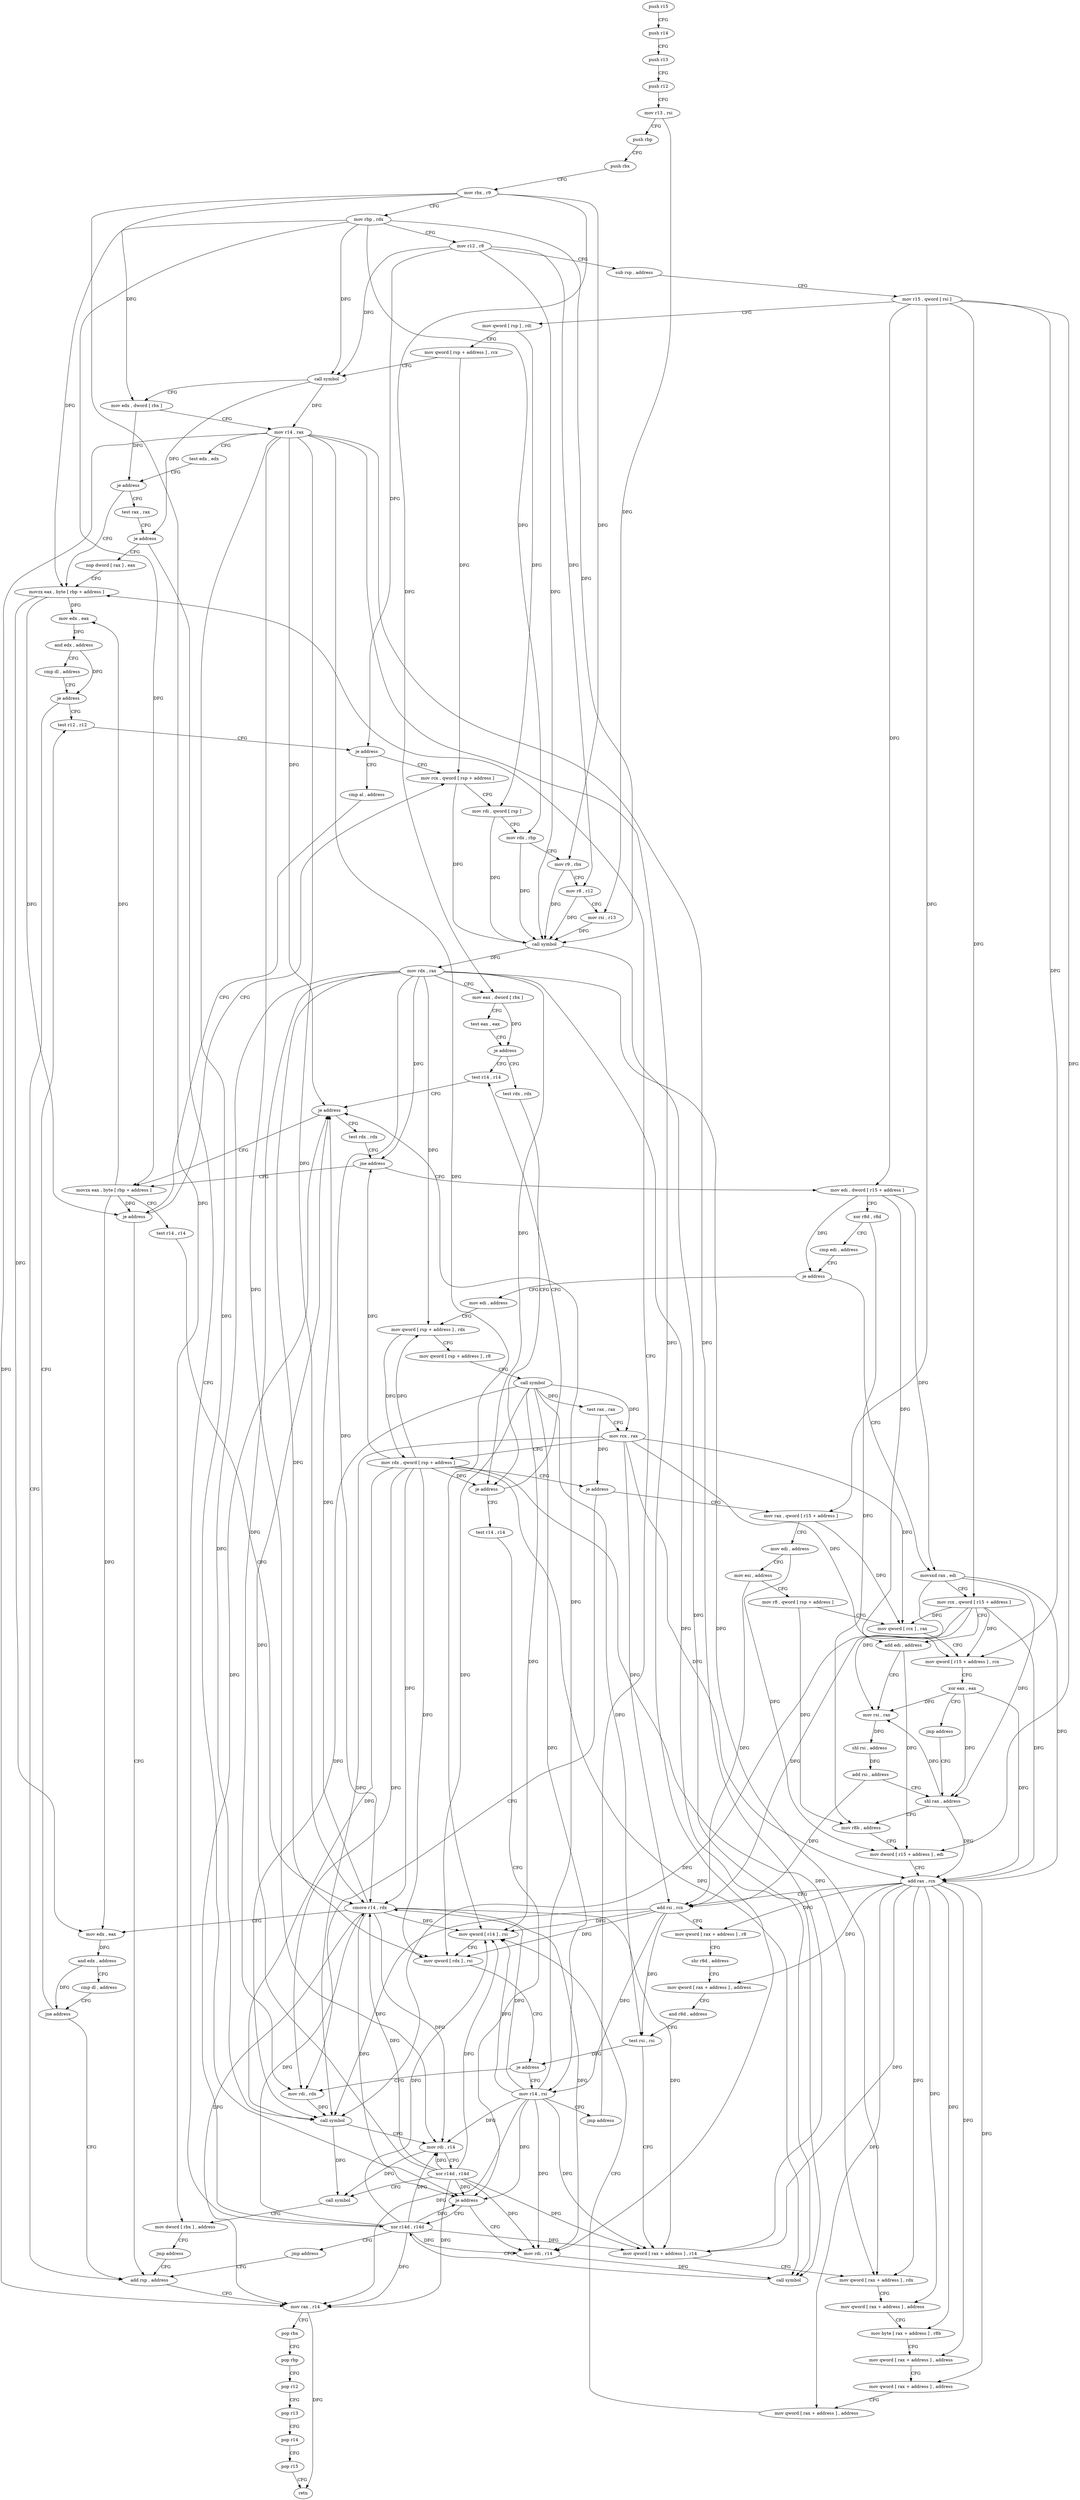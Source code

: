 digraph "func" {
"278544" [label = "push r15" ]
"278546" [label = "push r14" ]
"278548" [label = "push r13" ]
"278550" [label = "push r12" ]
"278552" [label = "mov r13 , rsi" ]
"278555" [label = "push rbp" ]
"278556" [label = "push rbx" ]
"278557" [label = "mov rbx , r9" ]
"278560" [label = "mov rbp , rdx" ]
"278563" [label = "mov r12 , r8" ]
"278566" [label = "sub rsp , address" ]
"278570" [label = "mov r15 , qword [ rsi ]" ]
"278573" [label = "mov qword [ rsp ] , rdi" ]
"278577" [label = "mov qword [ rsp + address ] , rcx" ]
"278582" [label = "call symbol" ]
"278587" [label = "mov edx , dword [ rbx ]" ]
"278589" [label = "mov r14 , rax" ]
"278592" [label = "test edx , edx" ]
"278594" [label = "je address" ]
"278608" [label = "movzx eax , byte [ rbp + address ]" ]
"278596" [label = "test rax , rax" ]
"278612" [label = "mov edx , eax" ]
"278614" [label = "and edx , address" ]
"278617" [label = "cmp dl , address" ]
"278620" [label = "je address" ]
"278706" [label = "add rsp , address" ]
"278622" [label = "test r12 , r12" ]
"278599" [label = "je address" ]
"278965" [label = "xor r14d , r14d" ]
"278605" [label = "nop dword [ rax ] , eax" ]
"278710" [label = "mov rax , r14" ]
"278713" [label = "pop rbx" ]
"278714" [label = "pop rbp" ]
"278715" [label = "pop r12" ]
"278717" [label = "pop r13" ]
"278719" [label = "pop r14" ]
"278721" [label = "pop r15" ]
"278723" [label = "retn" ]
"278625" [label = "je address" ]
"278631" [label = "mov rcx , qword [ rsp + address ]" ]
"278627" [label = "cmp al , address" ]
"278968" [label = "jmp address" ]
"278636" [label = "mov rdi , qword [ rsp ]" ]
"278640" [label = "mov rdx , rbp" ]
"278643" [label = "mov r9 , rbx" ]
"278646" [label = "mov r8 , r12" ]
"278649" [label = "mov rsi , r13" ]
"278652" [label = "call symbol" ]
"278657" [label = "mov rdx , rax" ]
"278660" [label = "mov eax , dword [ rbx ]" ]
"278662" [label = "test eax , eax" ]
"278664" [label = "je address" ]
"278675" [label = "test r14 , r14" ]
"278666" [label = "test rdx , rdx" ]
"278629" [label = "je address" ]
"278678" [label = "je address" ]
"278685" [label = "movzx eax , byte [ rbp + address ]" ]
"278680" [label = "test rdx , rdx" ]
"278669" [label = "je address" ]
"278952" [label = "test r14 , r14" ]
"278689" [label = "test r14 , r14" ]
"278692" [label = "cmove r14 , rdx" ]
"278696" [label = "mov edx , eax" ]
"278698" [label = "and edx , address" ]
"278701" [label = "cmp dl , address" ]
"278704" [label = "jne address" ]
"278683" [label = "jne address" ]
"278728" [label = "mov edi , dword [ r15 + address ]" ]
"278955" [label = "je address" ]
"278957" [label = "mov rdi , r14" ]
"278735" [label = "xor r8d , r8d" ]
"278738" [label = "cmp edi , address" ]
"278741" [label = "je address" ]
"278880" [label = "mov edi , address" ]
"278747" [label = "movsxd rax , edi" ]
"278960" [label = "call symbol" ]
"278885" [label = "mov qword [ rsp + address ] , rdx" ]
"278890" [label = "mov qword [ rsp + address ] , r8" ]
"278895" [label = "call symbol" ]
"278900" [label = "test rax , rax" ]
"278903" [label = "mov rcx , rax" ]
"278906" [label = "mov rdx , qword [ rsp + address ]" ]
"278911" [label = "je address" ]
"278973" [label = "mov rdi , rdx" ]
"278913" [label = "mov rax , qword [ r15 + address ]" ]
"278750" [label = "mov rcx , qword [ r15 + address ]" ]
"278754" [label = "add edi , address" ]
"278757" [label = "mov rsi , rax" ]
"278760" [label = "shl rsi , address" ]
"278764" [label = "add rsi , address" ]
"278768" [label = "shl rax , address" ]
"278976" [label = "call symbol" ]
"278981" [label = "mov rdi , r14" ]
"278984" [label = "xor r14d , r14d" ]
"278987" [label = "call symbol" ]
"278992" [label = "mov dword [ rbx ] , address" ]
"278998" [label = "jmp address" ]
"278917" [label = "mov edi , address" ]
"278922" [label = "mov esi , address" ]
"278927" [label = "mov r8 , qword [ rsp + address ]" ]
"278932" [label = "mov qword [ rcx ] , rax" ]
"278935" [label = "mov qword [ r15 + address ] , rcx" ]
"278939" [label = "xor eax , eax" ]
"278941" [label = "jmp address" ]
"278863" [label = "mov r14 , rsi" ]
"278866" [label = "jmp address" ]
"278772" [label = "mov r8b , address" ]
"278775" [label = "mov dword [ r15 + address ] , edi" ]
"278782" [label = "add rax , rcx" ]
"278785" [label = "add rsi , rcx" ]
"278788" [label = "mov qword [ rax + address ] , r8" ]
"278792" [label = "shr r8d , address" ]
"278796" [label = "mov qword [ rax + address ] , address" ]
"278804" [label = "and r8d , address" ]
"278808" [label = "test rsi , rsi" ]
"278811" [label = "mov qword [ rax + address ] , r14" ]
"278815" [label = "mov qword [ rax + address ] , rdx" ]
"278819" [label = "mov qword [ rax + address ] , address" ]
"278827" [label = "mov byte [ rax + address ] , r8b" ]
"278831" [label = "mov qword [ rax + address ] , address" ]
"278839" [label = "mov qword [ rax + address ] , address" ]
"278847" [label = "mov qword [ rax + address ] , address" ]
"278855" [label = "mov qword [ r14 ] , rsi" ]
"278858" [label = "mov qword [ rdx ] , rsi" ]
"278861" [label = "je address" ]
"278544" -> "278546" [ label = "CFG" ]
"278546" -> "278548" [ label = "CFG" ]
"278548" -> "278550" [ label = "CFG" ]
"278550" -> "278552" [ label = "CFG" ]
"278552" -> "278555" [ label = "CFG" ]
"278552" -> "278649" [ label = "DFG" ]
"278555" -> "278556" [ label = "CFG" ]
"278556" -> "278557" [ label = "CFG" ]
"278557" -> "278560" [ label = "CFG" ]
"278557" -> "278587" [ label = "DFG" ]
"278557" -> "278643" [ label = "DFG" ]
"278557" -> "278660" [ label = "DFG" ]
"278557" -> "278992" [ label = "DFG" ]
"278560" -> "278563" [ label = "CFG" ]
"278560" -> "278582" [ label = "DFG" ]
"278560" -> "278608" [ label = "DFG" ]
"278560" -> "278640" [ label = "DFG" ]
"278560" -> "278652" [ label = "DFG" ]
"278560" -> "278685" [ label = "DFG" ]
"278563" -> "278566" [ label = "CFG" ]
"278563" -> "278582" [ label = "DFG" ]
"278563" -> "278625" [ label = "DFG" ]
"278563" -> "278646" [ label = "DFG" ]
"278563" -> "278652" [ label = "DFG" ]
"278566" -> "278570" [ label = "CFG" ]
"278570" -> "278573" [ label = "CFG" ]
"278570" -> "278728" [ label = "DFG" ]
"278570" -> "278750" [ label = "DFG" ]
"278570" -> "278913" [ label = "DFG" ]
"278570" -> "278935" [ label = "DFG" ]
"278570" -> "278775" [ label = "DFG" ]
"278573" -> "278577" [ label = "CFG" ]
"278573" -> "278636" [ label = "DFG" ]
"278577" -> "278582" [ label = "CFG" ]
"278577" -> "278631" [ label = "DFG" ]
"278582" -> "278587" [ label = "CFG" ]
"278582" -> "278589" [ label = "DFG" ]
"278582" -> "278599" [ label = "DFG" ]
"278587" -> "278589" [ label = "CFG" ]
"278587" -> "278594" [ label = "DFG" ]
"278589" -> "278592" [ label = "CFG" ]
"278589" -> "278710" [ label = "DFG" ]
"278589" -> "278678" [ label = "DFG" ]
"278589" -> "278692" [ label = "DFG" ]
"278589" -> "278955" [ label = "DFG" ]
"278589" -> "278957" [ label = "DFG" ]
"278589" -> "278981" [ label = "DFG" ]
"278589" -> "278811" [ label = "DFG" ]
"278589" -> "278855" [ label = "DFG" ]
"278592" -> "278594" [ label = "CFG" ]
"278594" -> "278608" [ label = "CFG" ]
"278594" -> "278596" [ label = "CFG" ]
"278608" -> "278612" [ label = "DFG" ]
"278608" -> "278629" [ label = "DFG" ]
"278608" -> "278696" [ label = "DFG" ]
"278596" -> "278599" [ label = "CFG" ]
"278612" -> "278614" [ label = "DFG" ]
"278614" -> "278617" [ label = "CFG" ]
"278614" -> "278620" [ label = "DFG" ]
"278617" -> "278620" [ label = "CFG" ]
"278620" -> "278706" [ label = "CFG" ]
"278620" -> "278622" [ label = "CFG" ]
"278706" -> "278710" [ label = "CFG" ]
"278622" -> "278625" [ label = "CFG" ]
"278599" -> "278965" [ label = "CFG" ]
"278599" -> "278605" [ label = "CFG" ]
"278965" -> "278968" [ label = "CFG" ]
"278965" -> "278710" [ label = "DFG" ]
"278965" -> "278678" [ label = "DFG" ]
"278965" -> "278692" [ label = "DFG" ]
"278965" -> "278955" [ label = "DFG" ]
"278965" -> "278957" [ label = "DFG" ]
"278965" -> "278981" [ label = "DFG" ]
"278965" -> "278811" [ label = "DFG" ]
"278965" -> "278855" [ label = "DFG" ]
"278605" -> "278608" [ label = "CFG" ]
"278710" -> "278713" [ label = "CFG" ]
"278710" -> "278723" [ label = "DFG" ]
"278713" -> "278714" [ label = "CFG" ]
"278714" -> "278715" [ label = "CFG" ]
"278715" -> "278717" [ label = "CFG" ]
"278717" -> "278719" [ label = "CFG" ]
"278719" -> "278721" [ label = "CFG" ]
"278721" -> "278723" [ label = "CFG" ]
"278625" -> "278631" [ label = "CFG" ]
"278625" -> "278627" [ label = "CFG" ]
"278631" -> "278636" [ label = "CFG" ]
"278631" -> "278652" [ label = "DFG" ]
"278627" -> "278629" [ label = "CFG" ]
"278968" -> "278706" [ label = "CFG" ]
"278636" -> "278640" [ label = "CFG" ]
"278636" -> "278652" [ label = "DFG" ]
"278640" -> "278643" [ label = "CFG" ]
"278640" -> "278652" [ label = "DFG" ]
"278643" -> "278646" [ label = "CFG" ]
"278643" -> "278652" [ label = "DFG" ]
"278646" -> "278649" [ label = "CFG" ]
"278646" -> "278652" [ label = "DFG" ]
"278649" -> "278652" [ label = "DFG" ]
"278652" -> "278657" [ label = "DFG" ]
"278652" -> "278960" [ label = "DFG" ]
"278657" -> "278660" [ label = "CFG" ]
"278657" -> "278669" [ label = "DFG" ]
"278657" -> "278683" [ label = "DFG" ]
"278657" -> "278692" [ label = "DFG" ]
"278657" -> "278960" [ label = "DFG" ]
"278657" -> "278885" [ label = "DFG" ]
"278657" -> "278973" [ label = "DFG" ]
"278657" -> "278976" [ label = "DFG" ]
"278657" -> "278815" [ label = "DFG" ]
"278657" -> "278858" [ label = "DFG" ]
"278660" -> "278662" [ label = "CFG" ]
"278660" -> "278664" [ label = "DFG" ]
"278662" -> "278664" [ label = "CFG" ]
"278664" -> "278675" [ label = "CFG" ]
"278664" -> "278666" [ label = "CFG" ]
"278675" -> "278678" [ label = "CFG" ]
"278666" -> "278669" [ label = "CFG" ]
"278629" -> "278706" [ label = "CFG" ]
"278629" -> "278631" [ label = "CFG" ]
"278678" -> "278685" [ label = "CFG" ]
"278678" -> "278680" [ label = "CFG" ]
"278685" -> "278689" [ label = "CFG" ]
"278685" -> "278612" [ label = "DFG" ]
"278685" -> "278629" [ label = "DFG" ]
"278685" -> "278696" [ label = "DFG" ]
"278680" -> "278683" [ label = "CFG" ]
"278669" -> "278952" [ label = "CFG" ]
"278669" -> "278675" [ label = "CFG" ]
"278952" -> "278955" [ label = "CFG" ]
"278689" -> "278692" [ label = "CFG" ]
"278692" -> "278696" [ label = "CFG" ]
"278692" -> "278710" [ label = "DFG" ]
"278692" -> "278678" [ label = "DFG" ]
"278692" -> "278955" [ label = "DFG" ]
"278692" -> "278957" [ label = "DFG" ]
"278692" -> "278981" [ label = "DFG" ]
"278692" -> "278811" [ label = "DFG" ]
"278692" -> "278855" [ label = "DFG" ]
"278696" -> "278698" [ label = "DFG" ]
"278698" -> "278701" [ label = "CFG" ]
"278698" -> "278704" [ label = "DFG" ]
"278701" -> "278704" [ label = "CFG" ]
"278704" -> "278622" [ label = "CFG" ]
"278704" -> "278706" [ label = "CFG" ]
"278683" -> "278728" [ label = "CFG" ]
"278683" -> "278685" [ label = "CFG" ]
"278728" -> "278735" [ label = "CFG" ]
"278728" -> "278741" [ label = "DFG" ]
"278728" -> "278747" [ label = "DFG" ]
"278728" -> "278754" [ label = "DFG" ]
"278955" -> "278965" [ label = "CFG" ]
"278955" -> "278957" [ label = "CFG" ]
"278957" -> "278960" [ label = "DFG" ]
"278735" -> "278738" [ label = "CFG" ]
"278735" -> "278772" [ label = "DFG" ]
"278738" -> "278741" [ label = "CFG" ]
"278741" -> "278880" [ label = "CFG" ]
"278741" -> "278747" [ label = "CFG" ]
"278880" -> "278885" [ label = "CFG" ]
"278747" -> "278750" [ label = "CFG" ]
"278747" -> "278757" [ label = "DFG" ]
"278747" -> "278768" [ label = "DFG" ]
"278747" -> "278782" [ label = "DFG" ]
"278960" -> "278965" [ label = "CFG" ]
"278885" -> "278890" [ label = "CFG" ]
"278885" -> "278906" [ label = "DFG" ]
"278890" -> "278895" [ label = "CFG" ]
"278895" -> "278900" [ label = "DFG" ]
"278895" -> "278903" [ label = "DFG" ]
"278895" -> "278976" [ label = "DFG" ]
"278895" -> "278808" [ label = "DFG" ]
"278895" -> "278855" [ label = "DFG" ]
"278895" -> "278858" [ label = "DFG" ]
"278895" -> "278863" [ label = "DFG" ]
"278900" -> "278903" [ label = "CFG" ]
"278900" -> "278911" [ label = "DFG" ]
"278903" -> "278906" [ label = "CFG" ]
"278903" -> "278976" [ label = "DFG" ]
"278903" -> "278932" [ label = "DFG" ]
"278903" -> "278935" [ label = "DFG" ]
"278903" -> "278782" [ label = "DFG" ]
"278903" -> "278785" [ label = "DFG" ]
"278906" -> "278911" [ label = "CFG" ]
"278906" -> "278669" [ label = "DFG" ]
"278906" -> "278683" [ label = "DFG" ]
"278906" -> "278692" [ label = "DFG" ]
"278906" -> "278885" [ label = "DFG" ]
"278906" -> "278960" [ label = "DFG" ]
"278906" -> "278973" [ label = "DFG" ]
"278906" -> "278976" [ label = "DFG" ]
"278906" -> "278815" [ label = "DFG" ]
"278906" -> "278858" [ label = "DFG" ]
"278911" -> "278973" [ label = "CFG" ]
"278911" -> "278913" [ label = "CFG" ]
"278973" -> "278976" [ label = "DFG" ]
"278913" -> "278917" [ label = "CFG" ]
"278913" -> "278932" [ label = "DFG" ]
"278750" -> "278754" [ label = "CFG" ]
"278750" -> "278976" [ label = "DFG" ]
"278750" -> "278932" [ label = "DFG" ]
"278750" -> "278935" [ label = "DFG" ]
"278750" -> "278782" [ label = "DFG" ]
"278750" -> "278785" [ label = "DFG" ]
"278754" -> "278757" [ label = "CFG" ]
"278754" -> "278775" [ label = "DFG" ]
"278757" -> "278760" [ label = "DFG" ]
"278760" -> "278764" [ label = "DFG" ]
"278764" -> "278768" [ label = "CFG" ]
"278764" -> "278785" [ label = "DFG" ]
"278768" -> "278772" [ label = "CFG" ]
"278768" -> "278757" [ label = "DFG" ]
"278768" -> "278782" [ label = "DFG" ]
"278976" -> "278981" [ label = "CFG" ]
"278976" -> "278987" [ label = "DFG" ]
"278981" -> "278984" [ label = "CFG" ]
"278981" -> "278987" [ label = "DFG" ]
"278984" -> "278987" [ label = "CFG" ]
"278984" -> "278710" [ label = "DFG" ]
"278984" -> "278678" [ label = "DFG" ]
"278984" -> "278692" [ label = "DFG" ]
"278984" -> "278955" [ label = "DFG" ]
"278984" -> "278957" [ label = "DFG" ]
"278984" -> "278981" [ label = "DFG" ]
"278984" -> "278811" [ label = "DFG" ]
"278984" -> "278855" [ label = "DFG" ]
"278987" -> "278992" [ label = "CFG" ]
"278992" -> "278998" [ label = "CFG" ]
"278998" -> "278706" [ label = "CFG" ]
"278917" -> "278922" [ label = "CFG" ]
"278917" -> "278775" [ label = "DFG" ]
"278922" -> "278927" [ label = "CFG" ]
"278922" -> "278785" [ label = "DFG" ]
"278927" -> "278932" [ label = "CFG" ]
"278927" -> "278772" [ label = "DFG" ]
"278932" -> "278935" [ label = "CFG" ]
"278935" -> "278939" [ label = "CFG" ]
"278939" -> "278941" [ label = "CFG" ]
"278939" -> "278757" [ label = "DFG" ]
"278939" -> "278768" [ label = "DFG" ]
"278939" -> "278782" [ label = "DFG" ]
"278941" -> "278768" [ label = "CFG" ]
"278863" -> "278866" [ label = "CFG" ]
"278863" -> "278710" [ label = "DFG" ]
"278863" -> "278678" [ label = "DFG" ]
"278863" -> "278692" [ label = "DFG" ]
"278863" -> "278955" [ label = "DFG" ]
"278863" -> "278957" [ label = "DFG" ]
"278863" -> "278981" [ label = "DFG" ]
"278863" -> "278811" [ label = "DFG" ]
"278863" -> "278855" [ label = "DFG" ]
"278866" -> "278608" [ label = "CFG" ]
"278772" -> "278775" [ label = "CFG" ]
"278775" -> "278782" [ label = "CFG" ]
"278782" -> "278785" [ label = "CFG" ]
"278782" -> "278788" [ label = "DFG" ]
"278782" -> "278796" [ label = "DFG" ]
"278782" -> "278811" [ label = "DFG" ]
"278782" -> "278815" [ label = "DFG" ]
"278782" -> "278819" [ label = "DFG" ]
"278782" -> "278827" [ label = "DFG" ]
"278782" -> "278831" [ label = "DFG" ]
"278782" -> "278839" [ label = "DFG" ]
"278782" -> "278847" [ label = "DFG" ]
"278785" -> "278788" [ label = "CFG" ]
"278785" -> "278976" [ label = "DFG" ]
"278785" -> "278808" [ label = "DFG" ]
"278785" -> "278855" [ label = "DFG" ]
"278785" -> "278858" [ label = "DFG" ]
"278785" -> "278863" [ label = "DFG" ]
"278788" -> "278792" [ label = "CFG" ]
"278792" -> "278796" [ label = "CFG" ]
"278796" -> "278804" [ label = "CFG" ]
"278804" -> "278808" [ label = "CFG" ]
"278808" -> "278811" [ label = "CFG" ]
"278808" -> "278861" [ label = "DFG" ]
"278811" -> "278815" [ label = "CFG" ]
"278815" -> "278819" [ label = "CFG" ]
"278819" -> "278827" [ label = "CFG" ]
"278827" -> "278831" [ label = "CFG" ]
"278831" -> "278839" [ label = "CFG" ]
"278839" -> "278847" [ label = "CFG" ]
"278847" -> "278855" [ label = "CFG" ]
"278855" -> "278858" [ label = "CFG" ]
"278858" -> "278861" [ label = "CFG" ]
"278861" -> "278973" [ label = "CFG" ]
"278861" -> "278863" [ label = "CFG" ]
}
